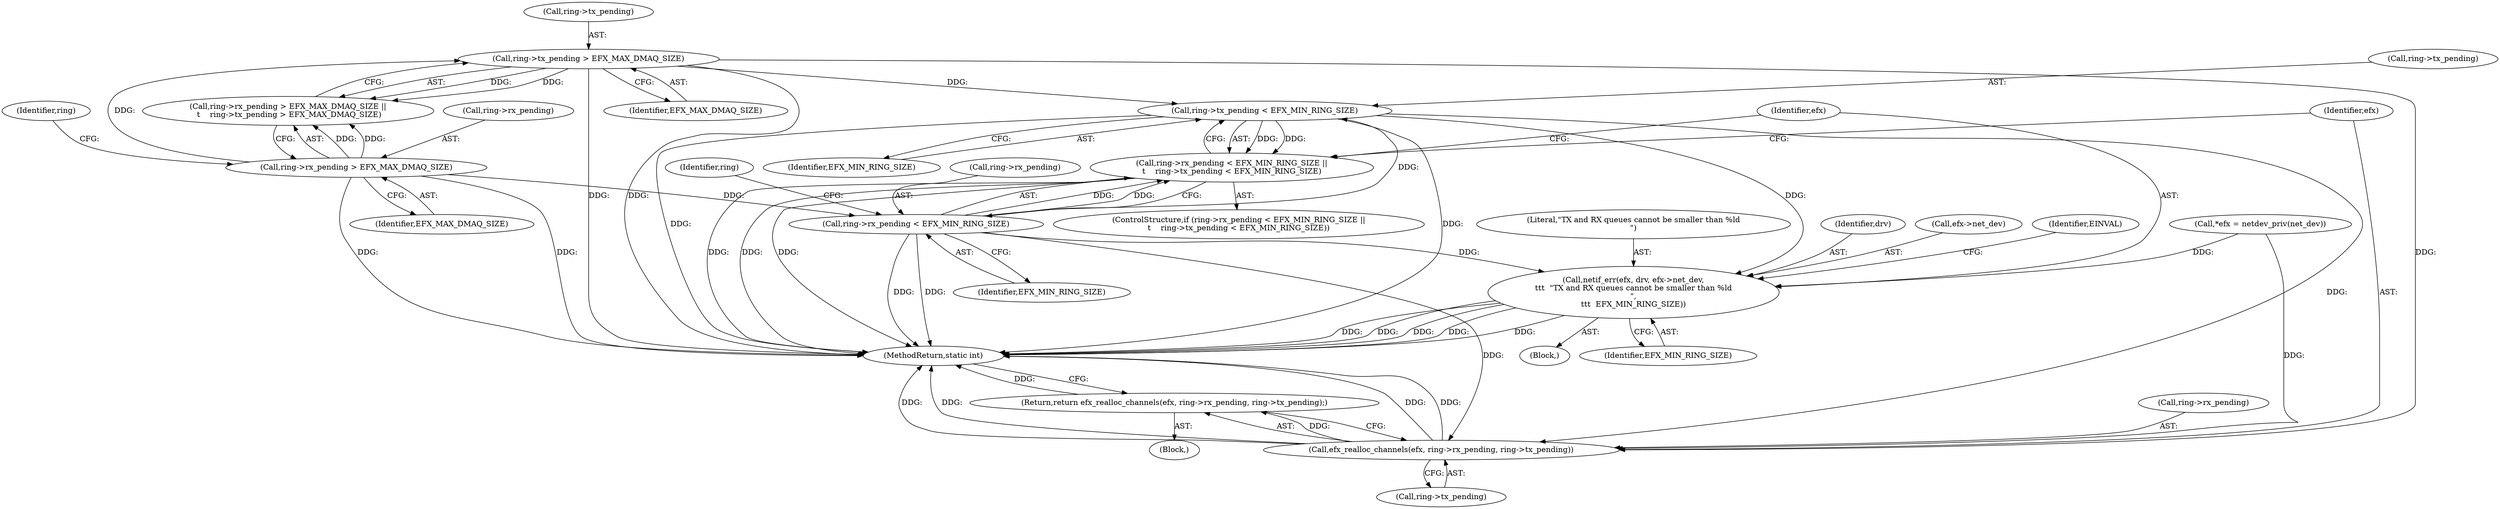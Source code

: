 digraph "1_linux_68cb695ccecf949d48949e72f8ce591fdaaa325c_1@pointer" {
"1000139" [label="(Call,ring->tx_pending < EFX_MIN_RING_SIZE)"];
"1000124" [label="(Call,ring->tx_pending > EFX_MAX_DMAQ_SIZE)"];
"1000119" [label="(Call,ring->rx_pending > EFX_MAX_DMAQ_SIZE)"];
"1000134" [label="(Call,ring->rx_pending < EFX_MIN_RING_SIZE)"];
"1000133" [label="(Call,ring->rx_pending < EFX_MIN_RING_SIZE ||\n\t    ring->tx_pending < EFX_MIN_RING_SIZE)"];
"1000145" [label="(Call,netif_err(efx, drv, efx->net_dev,\n\t\t\t  \"TX and RX queues cannot be smaller than %ld\n\",\n\t\t\t  EFX_MIN_RING_SIZE))"];
"1000157" [label="(Call,efx_realloc_channels(efx, ring->rx_pending, ring->tx_pending))"];
"1000156" [label="(Return,return efx_realloc_channels(efx, ring->rx_pending, ring->tx_pending);)"];
"1000125" [label="(Call,ring->tx_pending)"];
"1000138" [label="(Identifier,EFX_MIN_RING_SIZE)"];
"1000145" [label="(Call,netif_err(efx, drv, efx->net_dev,\n\t\t\t  \"TX and RX queues cannot be smaller than %ld\n\",\n\t\t\t  EFX_MIN_RING_SIZE))"];
"1000151" [label="(Literal,\"TX and RX queues cannot be smaller than %ld\n\")"];
"1000157" [label="(Call,efx_realloc_channels(efx, ring->rx_pending, ring->tx_pending))"];
"1000120" [label="(Call,ring->rx_pending)"];
"1000144" [label="(Block,)"];
"1000119" [label="(Call,ring->rx_pending > EFX_MAX_DMAQ_SIZE)"];
"1000124" [label="(Call,ring->tx_pending > EFX_MAX_DMAQ_SIZE)"];
"1000133" [label="(Call,ring->rx_pending < EFX_MIN_RING_SIZE ||\n\t    ring->tx_pending < EFX_MIN_RING_SIZE)"];
"1000118" [label="(Call,ring->rx_pending > EFX_MAX_DMAQ_SIZE ||\n \t    ring->tx_pending > EFX_MAX_DMAQ_SIZE)"];
"1000141" [label="(Identifier,ring)"];
"1000135" [label="(Call,ring->rx_pending)"];
"1000123" [label="(Identifier,EFX_MAX_DMAQ_SIZE)"];
"1000147" [label="(Identifier,drv)"];
"1000156" [label="(Return,return efx_realloc_channels(efx, ring->rx_pending, ring->tx_pending);)"];
"1000152" [label="(Identifier,EFX_MIN_RING_SIZE)"];
"1000159" [label="(Call,ring->rx_pending)"];
"1000128" [label="(Identifier,EFX_MAX_DMAQ_SIZE)"];
"1000165" [label="(MethodReturn,static int)"];
"1000158" [label="(Identifier,efx)"];
"1000134" [label="(Call,ring->rx_pending < EFX_MIN_RING_SIZE)"];
"1000148" [label="(Call,efx->net_dev)"];
"1000139" [label="(Call,ring->tx_pending < EFX_MIN_RING_SIZE)"];
"1000155" [label="(Identifier,EINVAL)"];
"1000103" [label="(Block,)"];
"1000143" [label="(Identifier,EFX_MIN_RING_SIZE)"];
"1000162" [label="(Call,ring->tx_pending)"];
"1000126" [label="(Identifier,ring)"];
"1000146" [label="(Identifier,efx)"];
"1000132" [label="(ControlStructure,if (ring->rx_pending < EFX_MIN_RING_SIZE ||\n\t    ring->tx_pending < EFX_MIN_RING_SIZE))"];
"1000105" [label="(Call,*efx = netdev_priv(net_dev))"];
"1000140" [label="(Call,ring->tx_pending)"];
"1000139" -> "1000133"  [label="AST: "];
"1000139" -> "1000143"  [label="CFG: "];
"1000140" -> "1000139"  [label="AST: "];
"1000143" -> "1000139"  [label="AST: "];
"1000133" -> "1000139"  [label="CFG: "];
"1000139" -> "1000165"  [label="DDG: "];
"1000139" -> "1000165"  [label="DDG: "];
"1000139" -> "1000133"  [label="DDG: "];
"1000139" -> "1000133"  [label="DDG: "];
"1000124" -> "1000139"  [label="DDG: "];
"1000134" -> "1000139"  [label="DDG: "];
"1000139" -> "1000145"  [label="DDG: "];
"1000139" -> "1000157"  [label="DDG: "];
"1000124" -> "1000118"  [label="AST: "];
"1000124" -> "1000128"  [label="CFG: "];
"1000125" -> "1000124"  [label="AST: "];
"1000128" -> "1000124"  [label="AST: "];
"1000118" -> "1000124"  [label="CFG: "];
"1000124" -> "1000165"  [label="DDG: "];
"1000124" -> "1000165"  [label="DDG: "];
"1000124" -> "1000118"  [label="DDG: "];
"1000124" -> "1000118"  [label="DDG: "];
"1000119" -> "1000124"  [label="DDG: "];
"1000124" -> "1000157"  [label="DDG: "];
"1000119" -> "1000118"  [label="AST: "];
"1000119" -> "1000123"  [label="CFG: "];
"1000120" -> "1000119"  [label="AST: "];
"1000123" -> "1000119"  [label="AST: "];
"1000126" -> "1000119"  [label="CFG: "];
"1000118" -> "1000119"  [label="CFG: "];
"1000119" -> "1000165"  [label="DDG: "];
"1000119" -> "1000165"  [label="DDG: "];
"1000119" -> "1000118"  [label="DDG: "];
"1000119" -> "1000118"  [label="DDG: "];
"1000119" -> "1000134"  [label="DDG: "];
"1000134" -> "1000133"  [label="AST: "];
"1000134" -> "1000138"  [label="CFG: "];
"1000135" -> "1000134"  [label="AST: "];
"1000138" -> "1000134"  [label="AST: "];
"1000141" -> "1000134"  [label="CFG: "];
"1000133" -> "1000134"  [label="CFG: "];
"1000134" -> "1000165"  [label="DDG: "];
"1000134" -> "1000165"  [label="DDG: "];
"1000134" -> "1000133"  [label="DDG: "];
"1000134" -> "1000133"  [label="DDG: "];
"1000134" -> "1000145"  [label="DDG: "];
"1000134" -> "1000157"  [label="DDG: "];
"1000133" -> "1000132"  [label="AST: "];
"1000146" -> "1000133"  [label="CFG: "];
"1000158" -> "1000133"  [label="CFG: "];
"1000133" -> "1000165"  [label="DDG: "];
"1000133" -> "1000165"  [label="DDG: "];
"1000133" -> "1000165"  [label="DDG: "];
"1000145" -> "1000144"  [label="AST: "];
"1000145" -> "1000152"  [label="CFG: "];
"1000146" -> "1000145"  [label="AST: "];
"1000147" -> "1000145"  [label="AST: "];
"1000148" -> "1000145"  [label="AST: "];
"1000151" -> "1000145"  [label="AST: "];
"1000152" -> "1000145"  [label="AST: "];
"1000155" -> "1000145"  [label="CFG: "];
"1000145" -> "1000165"  [label="DDG: "];
"1000145" -> "1000165"  [label="DDG: "];
"1000145" -> "1000165"  [label="DDG: "];
"1000145" -> "1000165"  [label="DDG: "];
"1000145" -> "1000165"  [label="DDG: "];
"1000105" -> "1000145"  [label="DDG: "];
"1000157" -> "1000156"  [label="AST: "];
"1000157" -> "1000162"  [label="CFG: "];
"1000158" -> "1000157"  [label="AST: "];
"1000159" -> "1000157"  [label="AST: "];
"1000162" -> "1000157"  [label="AST: "];
"1000156" -> "1000157"  [label="CFG: "];
"1000157" -> "1000165"  [label="DDG: "];
"1000157" -> "1000165"  [label="DDG: "];
"1000157" -> "1000165"  [label="DDG: "];
"1000157" -> "1000165"  [label="DDG: "];
"1000157" -> "1000156"  [label="DDG: "];
"1000105" -> "1000157"  [label="DDG: "];
"1000156" -> "1000103"  [label="AST: "];
"1000165" -> "1000156"  [label="CFG: "];
"1000156" -> "1000165"  [label="DDG: "];
}

